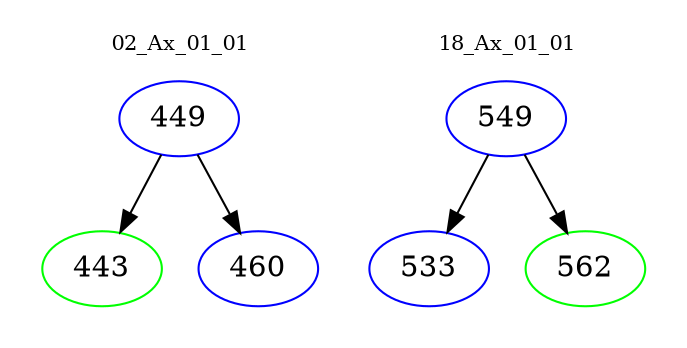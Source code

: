 digraph{
subgraph cluster_0 {
color = white
label = "02_Ax_01_01";
fontsize=10;
T0_449 [label="449", color="blue"]
T0_449 -> T0_443 [color="black"]
T0_443 [label="443", color="green"]
T0_449 -> T0_460 [color="black"]
T0_460 [label="460", color="blue"]
}
subgraph cluster_1 {
color = white
label = "18_Ax_01_01";
fontsize=10;
T1_549 [label="549", color="blue"]
T1_549 -> T1_533 [color="black"]
T1_533 [label="533", color="blue"]
T1_549 -> T1_562 [color="black"]
T1_562 [label="562", color="green"]
}
}
